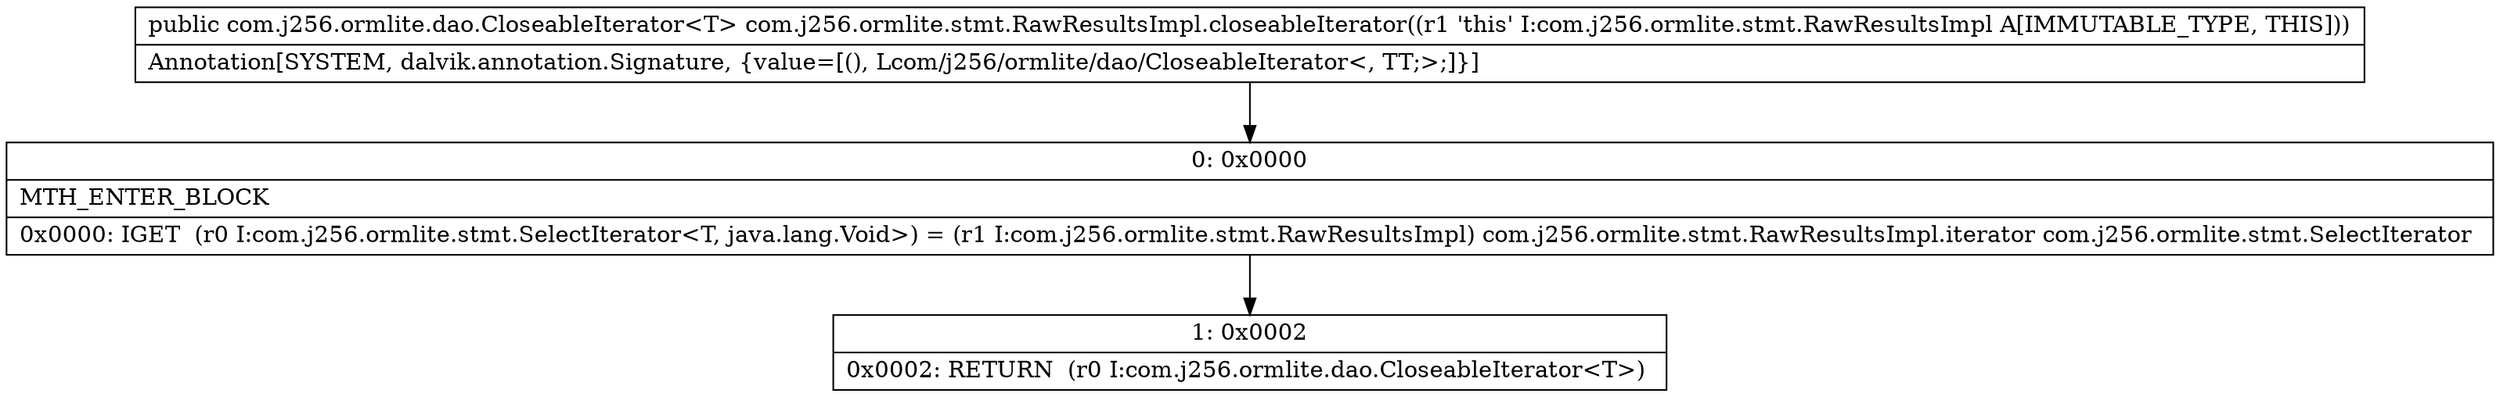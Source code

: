 digraph "CFG forcom.j256.ormlite.stmt.RawResultsImpl.closeableIterator()Lcom\/j256\/ormlite\/dao\/CloseableIterator;" {
Node_0 [shape=record,label="{0\:\ 0x0000|MTH_ENTER_BLOCK\l|0x0000: IGET  (r0 I:com.j256.ormlite.stmt.SelectIterator\<T, java.lang.Void\>) = (r1 I:com.j256.ormlite.stmt.RawResultsImpl) com.j256.ormlite.stmt.RawResultsImpl.iterator com.j256.ormlite.stmt.SelectIterator \l}"];
Node_1 [shape=record,label="{1\:\ 0x0002|0x0002: RETURN  (r0 I:com.j256.ormlite.dao.CloseableIterator\<T\>) \l}"];
MethodNode[shape=record,label="{public com.j256.ormlite.dao.CloseableIterator\<T\> com.j256.ormlite.stmt.RawResultsImpl.closeableIterator((r1 'this' I:com.j256.ormlite.stmt.RawResultsImpl A[IMMUTABLE_TYPE, THIS]))  | Annotation[SYSTEM, dalvik.annotation.Signature, \{value=[(), Lcom\/j256\/ormlite\/dao\/CloseableIterator\<, TT;\>;]\}]\l}"];
MethodNode -> Node_0;
Node_0 -> Node_1;
}


